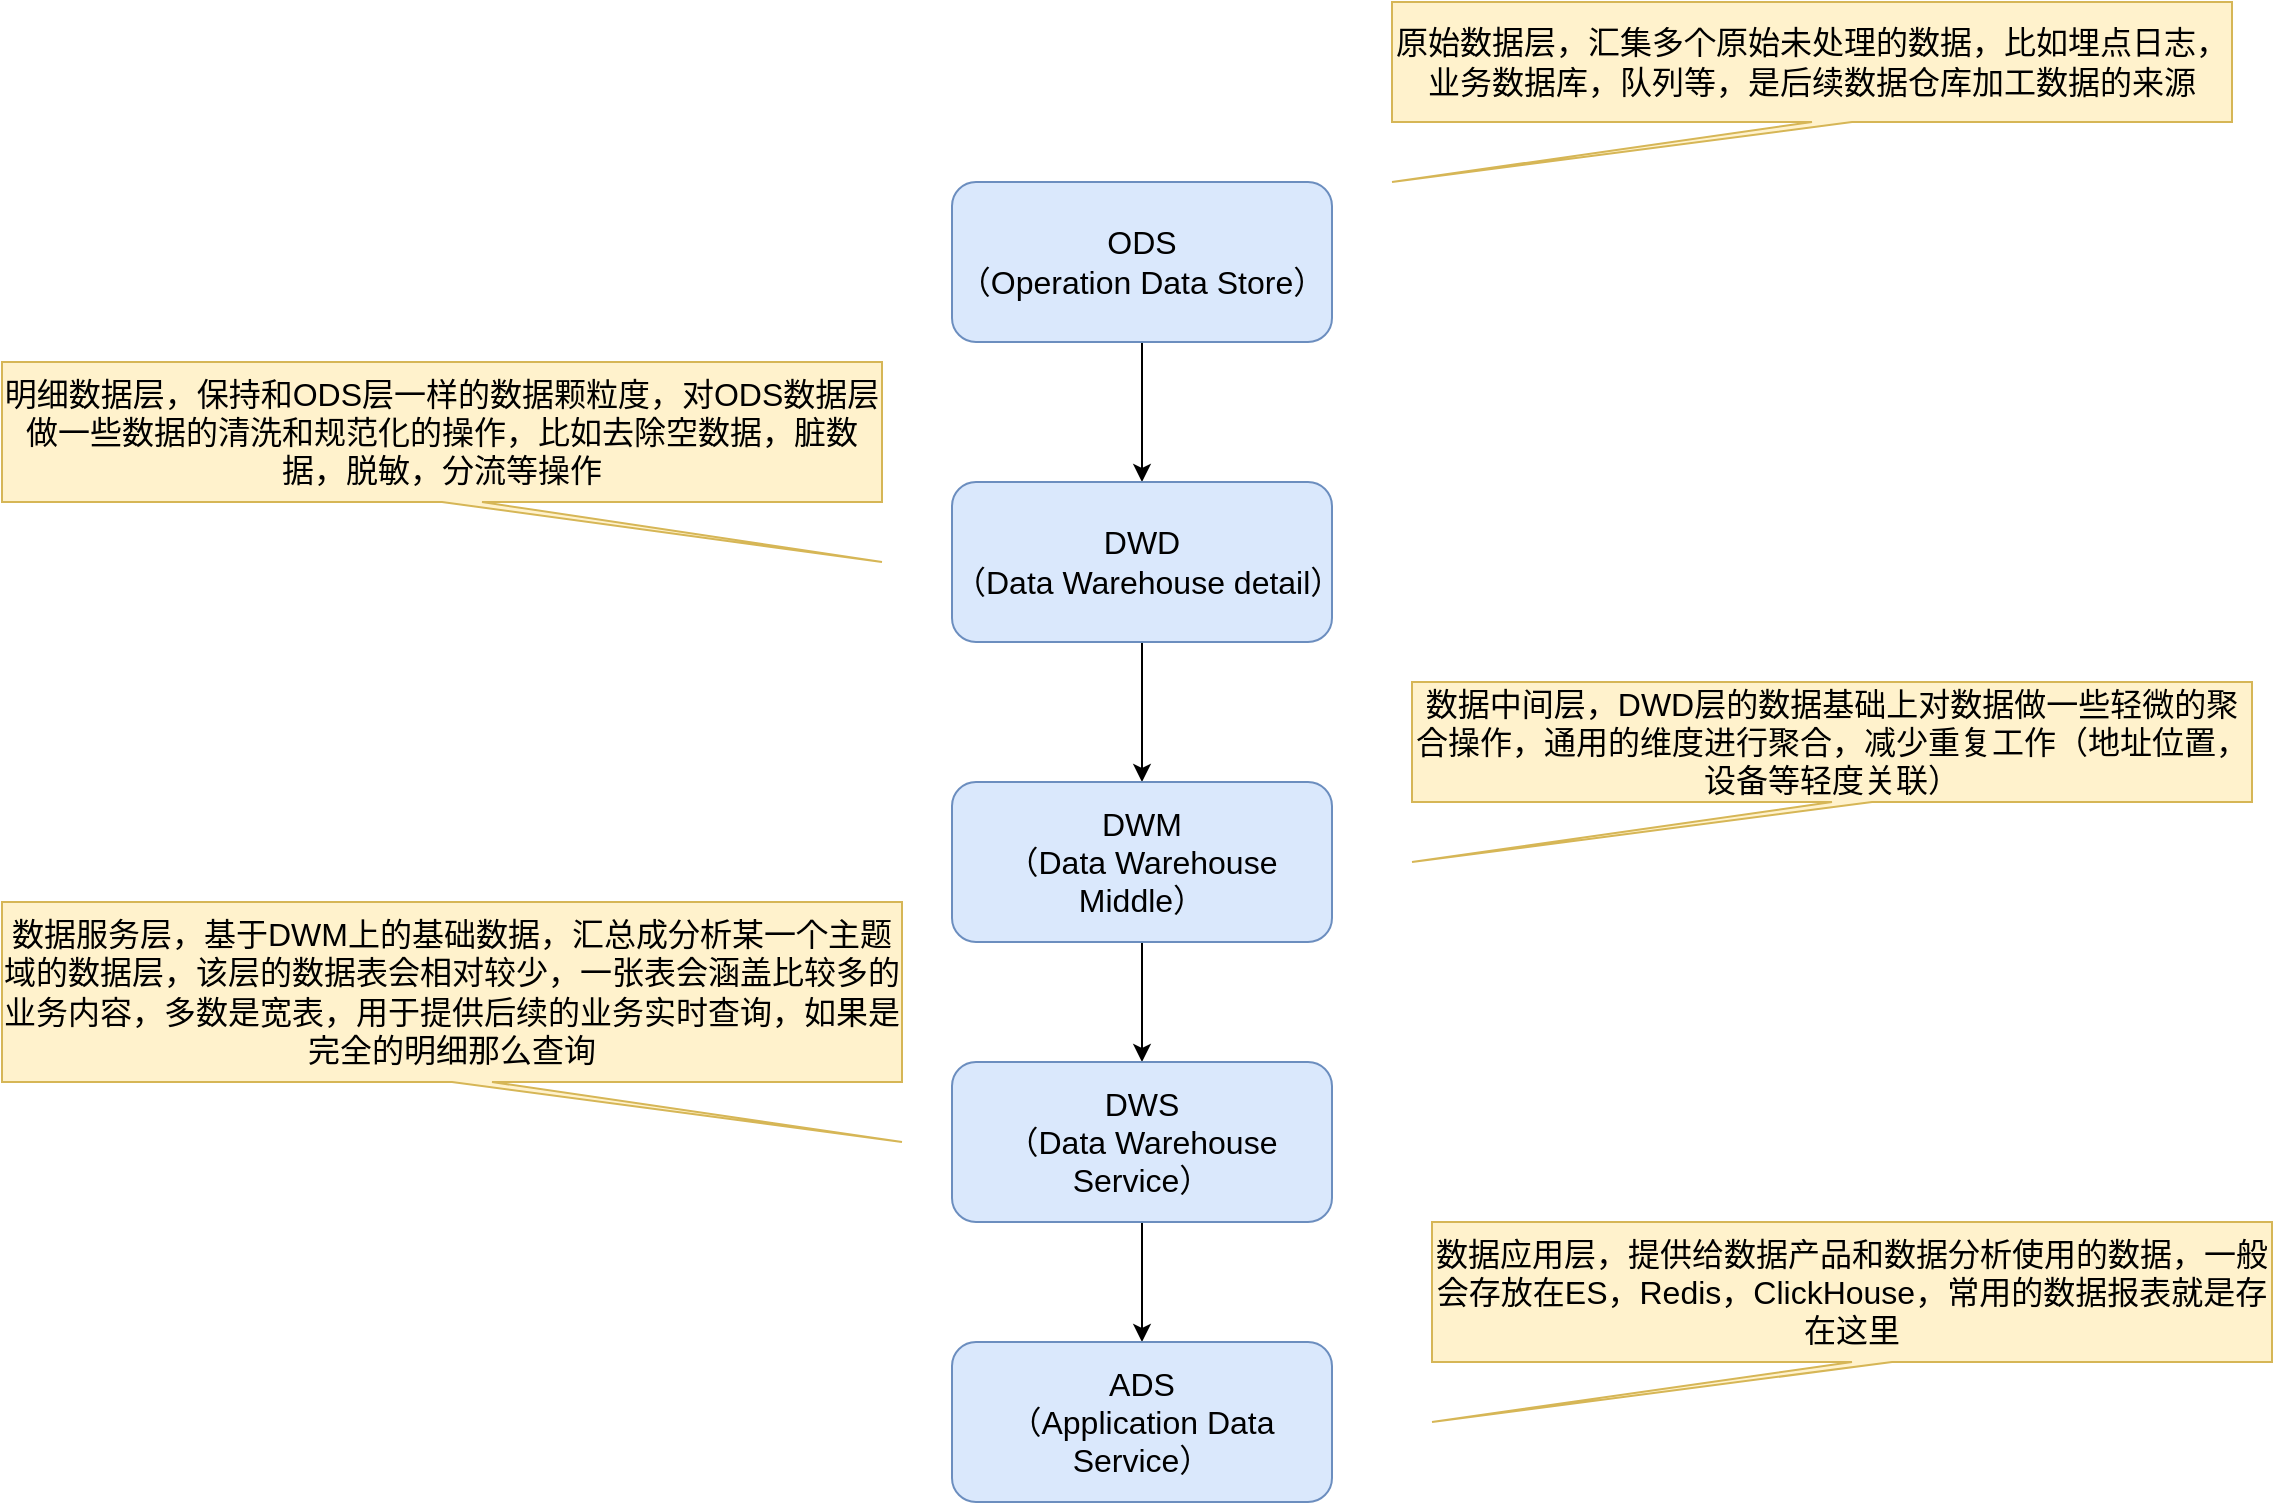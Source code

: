 <mxfile version="26.2.14">
  <diagram name="第 1 页" id="8JYiRfVChP1ZXNUJzpnb">
    <mxGraphModel dx="2316" dy="764" grid="1" gridSize="10" guides="1" tooltips="1" connect="1" arrows="1" fold="1" page="1" pageScale="1" pageWidth="827" pageHeight="1169" math="0" shadow="0">
      <root>
        <mxCell id="0" />
        <mxCell id="1" parent="0" />
        <mxCell id="90SKvVA2a7kRM0y8JjaH-15" style="edgeStyle=orthogonalEdgeStyle;rounded=0;orthogonalLoop=1;jettySize=auto;html=1;fontSize=16;" edge="1" parent="1" source="90SKvVA2a7kRM0y8JjaH-2" target="90SKvVA2a7kRM0y8JjaH-11">
          <mxGeometry relative="1" as="geometry" />
        </mxCell>
        <mxCell id="90SKvVA2a7kRM0y8JjaH-2" value="&lt;font style=&quot;vertical-align: inherit;&quot; class=&quot;notranslate fyzs-translate-target fyzs-translate-target-wrapper&quot;&gt;&lt;font style=&quot;vertical-align: inherit;&quot; class=&quot;notranslate fyzs-translate-target fyzs-translate-target-box&quot;&gt;&lt;font style=&quot;vertical-align: inherit;&quot; title=&quot;O&quot; class=&quot;notranslate fyzs-translate-target fyzs-translate-target-text&quot;&gt;ODS&lt;/font&gt;&lt;/font&gt;&lt;/font&gt;&lt;div&gt;&lt;font style=&quot;vertical-align: inherit;&quot; class=&quot;notranslate fyzs-translate-target fyzs-translate-target-wrapper&quot;&gt;&lt;font style=&quot;vertical-align: inherit;&quot; class=&quot;notranslate fyzs-translate-target fyzs-translate-target-box&quot;&gt;&lt;font style=&quot;vertical-align: inherit;&quot; title=&quot;O&quot; class=&quot;notranslate fyzs-translate-target fyzs-translate-target-text&quot;&gt;（Operation Data Store）&lt;/font&gt;&lt;/font&gt;&lt;/font&gt;&lt;/div&gt;" style="rounded=1;whiteSpace=wrap;html=1;fillColor=#dae8fc;strokeColor=#6c8ebf;fontSize=16;" vertex="1" parent="1">
          <mxGeometry x="370" y="130" width="190" height="80" as="geometry" />
        </mxCell>
        <mxCell id="90SKvVA2a7kRM0y8JjaH-16" style="edgeStyle=orthogonalEdgeStyle;rounded=0;orthogonalLoop=1;jettySize=auto;html=1;entryX=0.5;entryY=0;entryDx=0;entryDy=0;fontSize=16;" edge="1" parent="1" source="90SKvVA2a7kRM0y8JjaH-11" target="90SKvVA2a7kRM0y8JjaH-12">
          <mxGeometry relative="1" as="geometry" />
        </mxCell>
        <mxCell id="90SKvVA2a7kRM0y8JjaH-11" value="&lt;font style=&quot;vertical-align: inherit;&quot; class=&quot;notranslate fyzs-translate-target fyzs-translate-target-wrapper&quot;&gt;&lt;font style=&quot;vertical-align: inherit;&quot; class=&quot;notranslate fyzs-translate-target fyzs-translate-target-box&quot;&gt;&lt;font style=&quot;vertical-align: inherit;&quot; title=&quot;D&quot; class=&quot;notranslate fyzs-translate-target fyzs-translate-target-text&quot;&gt;DWD&lt;/font&gt;&lt;/font&gt;&lt;/font&gt;&lt;div&gt;&lt;font style=&quot;vertical-align: inherit;&quot; class=&quot;notranslate fyzs-translate-target fyzs-translate-target-wrapper&quot;&gt;&lt;font style=&quot;vertical-align: inherit;&quot; class=&quot;notranslate fyzs-translate-target fyzs-translate-target-box&quot;&gt;&lt;font style=&quot;vertical-align: inherit;&quot; title=&quot;D&quot; class=&quot;notranslate fyzs-translate-target fyzs-translate-target-text&quot;&gt;（Data Warehouse detail）&lt;/font&gt;&lt;/font&gt;&lt;/font&gt;&lt;/div&gt;" style="rounded=1;whiteSpace=wrap;html=1;fillColor=#dae8fc;strokeColor=#6c8ebf;fontSize=16;" vertex="1" parent="1">
          <mxGeometry x="370" y="280" width="190" height="80" as="geometry" />
        </mxCell>
        <mxCell id="90SKvVA2a7kRM0y8JjaH-17" style="edgeStyle=orthogonalEdgeStyle;rounded=0;orthogonalLoop=1;jettySize=auto;html=1;fontSize=16;" edge="1" parent="1" source="90SKvVA2a7kRM0y8JjaH-12" target="90SKvVA2a7kRM0y8JjaH-13">
          <mxGeometry relative="1" as="geometry" />
        </mxCell>
        <mxCell id="90SKvVA2a7kRM0y8JjaH-12" value="&lt;font style=&quot;vertical-align: inherit;&quot; class=&quot;notranslate fyzs-translate-target fyzs-translate-target-wrapper&quot;&gt;&lt;font style=&quot;vertical-align: inherit;&quot; class=&quot;notranslate fyzs-translate-target fyzs-translate-target-box&quot;&gt;&lt;font style=&quot;vertical-align: inherit;&quot; title=&quot;D&quot; class=&quot;notranslate fyzs-translate-target fyzs-translate-target-text&quot;&gt;DWM&lt;/font&gt;&lt;/font&gt;&lt;/font&gt;&lt;div&gt;&lt;font style=&quot;vertical-align: inherit;&quot; class=&quot;notranslate fyzs-translate-target fyzs-translate-target-wrapper&quot;&gt;&lt;font style=&quot;vertical-align: inherit;&quot; class=&quot;notranslate fyzs-translate-target fyzs-translate-target-box&quot;&gt;&lt;font style=&quot;vertical-align: inherit;&quot; title=&quot;D&quot; class=&quot;notranslate fyzs-translate-target fyzs-translate-target-text&quot;&gt;（Data Warehouse Middle）&lt;/font&gt;&lt;/font&gt;&lt;/font&gt;&lt;/div&gt;" style="rounded=1;whiteSpace=wrap;html=1;fillColor=#dae8fc;strokeColor=#6c8ebf;fontSize=16;" vertex="1" parent="1">
          <mxGeometry x="370" y="430" width="190" height="80" as="geometry" />
        </mxCell>
        <mxCell id="90SKvVA2a7kRM0y8JjaH-18" style="edgeStyle=orthogonalEdgeStyle;rounded=0;orthogonalLoop=1;jettySize=auto;html=1;entryX=0.5;entryY=0;entryDx=0;entryDy=0;fontSize=16;" edge="1" parent="1" source="90SKvVA2a7kRM0y8JjaH-13" target="90SKvVA2a7kRM0y8JjaH-14">
          <mxGeometry relative="1" as="geometry" />
        </mxCell>
        <mxCell id="90SKvVA2a7kRM0y8JjaH-13" value="&lt;font style=&quot;vertical-align: inherit;&quot; class=&quot;notranslate fyzs-translate-target fyzs-translate-target-wrapper&quot;&gt;&lt;font style=&quot;vertical-align: inherit;&quot; class=&quot;notranslate fyzs-translate-target fyzs-translate-target-box&quot;&gt;&lt;font style=&quot;vertical-align: inherit;&quot; title=&quot;D&quot; class=&quot;notranslate fyzs-translate-target fyzs-translate-target-text&quot;&gt;DWS&lt;/font&gt;&lt;/font&gt;&lt;/font&gt;&lt;div&gt;&lt;font style=&quot;vertical-align: inherit;&quot; class=&quot;notranslate fyzs-translate-target fyzs-translate-target-wrapper&quot;&gt;&lt;font style=&quot;vertical-align: inherit;&quot; class=&quot;notranslate fyzs-translate-target fyzs-translate-target-box&quot;&gt;&lt;font style=&quot;vertical-align: inherit;&quot; title=&quot;D&quot; class=&quot;notranslate fyzs-translate-target fyzs-translate-target-text&quot;&gt;（Data Warehouse Service）&lt;/font&gt;&lt;/font&gt;&lt;/font&gt;&lt;/div&gt;" style="rounded=1;whiteSpace=wrap;html=1;fillColor=#dae8fc;strokeColor=#6c8ebf;fontSize=16;" vertex="1" parent="1">
          <mxGeometry x="370" y="570" width="190" height="80" as="geometry" />
        </mxCell>
        <mxCell id="90SKvVA2a7kRM0y8JjaH-14" value="&lt;font style=&quot;vertical-align: inherit;&quot; class=&quot;notranslate fyzs-translate-target fyzs-translate-target-wrapper&quot;&gt;&lt;font style=&quot;vertical-align: inherit;&quot; class=&quot;notranslate fyzs-translate-target fyzs-translate-target-box&quot;&gt;&lt;font style=&quot;vertical-align: inherit;&quot; title=&quot;A&quot; class=&quot;notranslate fyzs-translate-target fyzs-translate-target-text&quot;&gt;ADS&lt;/font&gt;&lt;/font&gt;&lt;/font&gt;&lt;div&gt;&lt;font style=&quot;vertical-align: inherit;&quot; class=&quot;notranslate fyzs-translate-target fyzs-translate-target-wrapper&quot;&gt;&lt;font style=&quot;vertical-align: inherit;&quot; class=&quot;notranslate fyzs-translate-target fyzs-translate-target-box&quot;&gt;&lt;font style=&quot;vertical-align: inherit;&quot; title=&quot;A&quot; class=&quot;notranslate fyzs-translate-target fyzs-translate-target-text&quot;&gt;（Application Data Service）&lt;/font&gt;&lt;/font&gt;&lt;/font&gt;&lt;/div&gt;" style="rounded=1;whiteSpace=wrap;html=1;fillColor=#dae8fc;strokeColor=#6c8ebf;fontSize=16;" vertex="1" parent="1">
          <mxGeometry x="370" y="710" width="190" height="80" as="geometry" />
        </mxCell>
        <mxCell id="90SKvVA2a7kRM0y8JjaH-19" value="&lt;font style=&quot;vertical-align: inherit;&quot; class=&quot;notranslate fyzs-translate-target fyzs-translate-target-wrapper&quot;&gt;&lt;font style=&quot;vertical-align: inherit;&quot; class=&quot;notranslate fyzs-translate-target fyzs-translate-target-box&quot;&gt;&lt;font style=&quot;vertical-align: inherit;&quot; title=&quot;y&quot; class=&quot;notranslate fyzs-translate-target fyzs-translate-target-text&quot;&gt;原始数据层，汇集多个原始未处理的数据，比如埋点日志，业务数据库，队列等，是后续数据仓库加工数据的来源&lt;/font&gt;&lt;/font&gt;&lt;/font&gt;" style="shape=callout;whiteSpace=wrap;html=1;perimeter=calloutPerimeter;position2=0;fontSize=16;fillColor=#fff2cc;strokeColor=#d6b656;" vertex="1" parent="1">
          <mxGeometry x="590" y="40" width="420" height="90" as="geometry" />
        </mxCell>
        <mxCell id="90SKvVA2a7kRM0y8JjaH-20" value="&lt;font style=&quot;vertical-align: inherit;&quot; class=&quot;notranslate fyzs-translate-target fyzs-translate-target-wrapper&quot;&gt;&lt;font style=&quot;vertical-align: inherit;&quot; class=&quot;notranslate fyzs-translate-target fyzs-translate-target-box&quot;&gt;&lt;font style=&quot;vertical-align: inherit;&quot; title=&quot;m&quot; class=&quot;notranslate fyzs-translate-target fyzs-translate-target-text&quot;&gt;明细数据层，保持和ODS层一样的数据颗粒度，对ODS数据层做一些数据的清洗和规范化的操作，比如去除空数据，脏数据，脱敏，分流等操作&lt;/font&gt;&lt;/font&gt;&lt;/font&gt;" style="shape=callout;whiteSpace=wrap;html=1;perimeter=calloutPerimeter;position2=1;fontSize=16;fillColor=#fff2cc;strokeColor=#d6b656;" vertex="1" parent="1">
          <mxGeometry x="-105" y="220" width="440" height="100" as="geometry" />
        </mxCell>
        <mxCell id="90SKvVA2a7kRM0y8JjaH-21" value="&lt;font style=&quot;vertical-align: inherit;&quot; class=&quot;notranslate fyzs-translate-target fyzs-translate-target-wrapper&quot;&gt;&lt;font style=&quot;vertical-align: inherit;&quot; class=&quot;notranslate fyzs-translate-target fyzs-translate-target-box&quot;&gt;&lt;font style=&quot;vertical-align: inherit;&quot; title=&quot;s&quot; class=&quot;notranslate fyzs-translate-target fyzs-translate-target-text&quot;&gt;数据中间层，DWD层的数据基础上对数据做一些轻微的聚合操作，通用的维度进行聚合，减少重复工作（地址位置，设备等轻度关联）&lt;/font&gt;&lt;/font&gt;&lt;/font&gt;" style="shape=callout;whiteSpace=wrap;html=1;perimeter=calloutPerimeter;position2=0;fontSize=16;fillColor=#fff2cc;strokeColor=#d6b656;" vertex="1" parent="1">
          <mxGeometry x="600" y="380" width="420" height="90" as="geometry" />
        </mxCell>
        <mxCell id="90SKvVA2a7kRM0y8JjaH-22" value="&lt;font style=&quot;vertical-align: inherit;&quot; class=&quot;notranslate fyzs-translate-target fyzs-translate-target-wrapper&quot;&gt;&lt;font style=&quot;vertical-align: inherit;&quot; class=&quot;notranslate fyzs-translate-target fyzs-translate-target-box&quot;&gt;&lt;font style=&quot;vertical-align: inherit;&quot; title=&quot;s&quot; class=&quot;notranslate fyzs-translate-target fyzs-translate-target-text&quot;&gt;数据服务层，基于DWM上的基础数据，汇总成分析某一个主题域的数据层，该层的数据表会相对较少，一张表会涵盖比较多的业务内容，多数是宽表，用于提供后续的业务实时查询，如果是完全的明细那么查询&lt;/font&gt;&lt;/font&gt;&lt;/font&gt;" style="shape=callout;whiteSpace=wrap;html=1;perimeter=calloutPerimeter;position2=1;fontSize=16;fillColor=#fff2cc;strokeColor=#d6b656;" vertex="1" parent="1">
          <mxGeometry x="-105" y="490" width="450" height="120" as="geometry" />
        </mxCell>
        <mxCell id="90SKvVA2a7kRM0y8JjaH-23" value="&lt;font style=&quot;vertical-align: inherit;&quot; class=&quot;notranslate fyzs-translate-target fyzs-translate-target-wrapper&quot;&gt;&lt;font style=&quot;vertical-align: inherit;&quot; class=&quot;notranslate fyzs-translate-target fyzs-translate-target-box&quot;&gt;&lt;font style=&quot;vertical-align: inherit;&quot; title=&quot;s&quot; class=&quot;notranslate fyzs-translate-target fyzs-translate-target-text&quot;&gt;数据应用层，提供给数据产品和数据分析使用的数据，一般会存放在ES，Redis，ClickHouse，常用的数据报表就是存在这里&lt;/font&gt;&lt;/font&gt;&lt;/font&gt;" style="shape=callout;whiteSpace=wrap;html=1;perimeter=calloutPerimeter;position2=0;fontSize=16;fillColor=#fff2cc;strokeColor=#d6b656;" vertex="1" parent="1">
          <mxGeometry x="610" y="650" width="420" height="100" as="geometry" />
        </mxCell>
      </root>
    </mxGraphModel>
  </diagram>
</mxfile>
